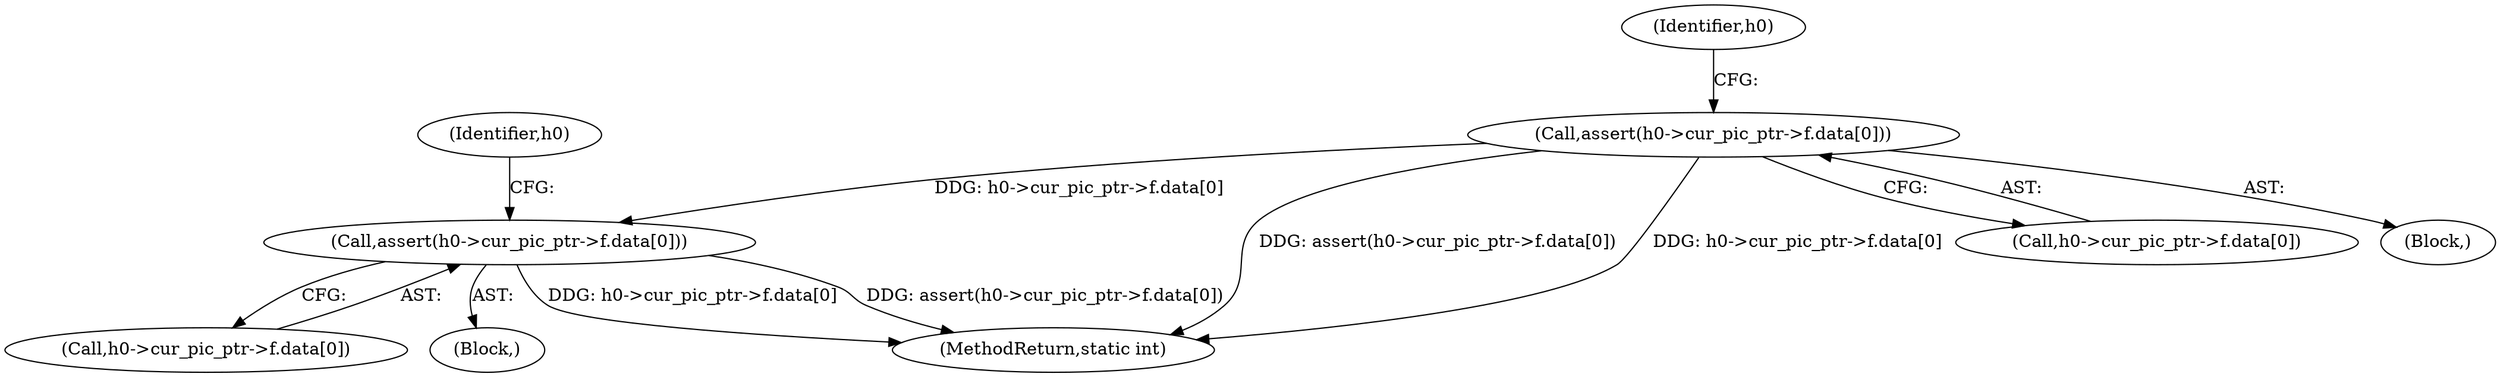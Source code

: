 digraph "0_FFmpeg_29ffeef5e73b8f41ff3a3f2242d356759c66f91f@API" {
"1001720" [label="(Call,assert(h0->cur_pic_ptr->f.data[0]))"];
"1001271" [label="(Call,assert(h0->cur_pic_ptr->f.data[0]))"];
"1001272" [label="(Call,h0->cur_pic_ptr->f.data[0])"];
"1001734" [label="(Identifier,h0)"];
"1001721" [label="(Call,h0->cur_pic_ptr->f.data[0])"];
"1001271" [label="(Call,assert(h0->cur_pic_ptr->f.data[0]))"];
"1001720" [label="(Call,assert(h0->cur_pic_ptr->f.data[0]))"];
"1001715" [label="(Block,)"];
"1003435" [label="(MethodReturn,static int)"];
"1001266" [label="(Block,)"];
"1001285" [label="(Identifier,h0)"];
"1001720" -> "1001715"  [label="AST: "];
"1001720" -> "1001721"  [label="CFG: "];
"1001721" -> "1001720"  [label="AST: "];
"1001734" -> "1001720"  [label="CFG: "];
"1001720" -> "1003435"  [label="DDG: h0->cur_pic_ptr->f.data[0]"];
"1001720" -> "1003435"  [label="DDG: assert(h0->cur_pic_ptr->f.data[0])"];
"1001271" -> "1001720"  [label="DDG: h0->cur_pic_ptr->f.data[0]"];
"1001271" -> "1001266"  [label="AST: "];
"1001271" -> "1001272"  [label="CFG: "];
"1001272" -> "1001271"  [label="AST: "];
"1001285" -> "1001271"  [label="CFG: "];
"1001271" -> "1003435"  [label="DDG: assert(h0->cur_pic_ptr->f.data[0])"];
"1001271" -> "1003435"  [label="DDG: h0->cur_pic_ptr->f.data[0]"];
}
